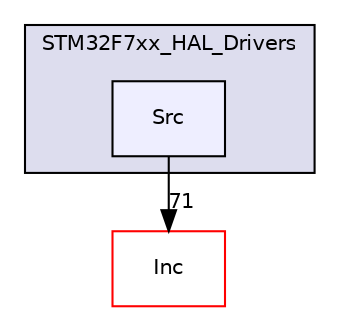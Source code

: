 digraph "/home/developer/mtrain-firmware/external/STM32F7xx_HAL_Drivers/Src" {
  compound=true
  node [ fontsize="10", fontname="Helvetica"];
  edge [ labelfontsize="10", labelfontname="Helvetica"];
  subgraph clusterdir_d44dc8085d5faa6a792c35ee8daf1893 {
    graph [ bgcolor="#ddddee", pencolor="black", label="STM32F7xx_HAL_Drivers" fontname="Helvetica", fontsize="10", URL="dir_d44dc8085d5faa6a792c35ee8daf1893.html"]
  dir_cc091850d3bc9e9ece6a451bf574e1b1 [shape=box, label="Src", style="filled", fillcolor="#eeeeff", pencolor="black", URL="dir_cc091850d3bc9e9ece6a451bf574e1b1.html"];
  }
  dir_ad8ec080499984a8e3c23a7affdafd94 [shape=box label="Inc" fillcolor="white" style="filled" color="red" URL="dir_ad8ec080499984a8e3c23a7affdafd94.html"];
  dir_cc091850d3bc9e9ece6a451bf574e1b1->dir_ad8ec080499984a8e3c23a7affdafd94 [headlabel="71", labeldistance=1.5 headhref="dir_000082_000080.html"];
}
